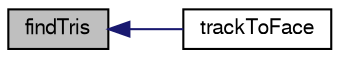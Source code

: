 digraph "findTris"
{
  bgcolor="transparent";
  edge [fontname="FreeSans",fontsize="10",labelfontname="FreeSans",labelfontsize="10"];
  node [fontname="FreeSans",fontsize="10",shape=record];
  rankdir="LR";
  Node908 [label="findTris",height=0.2,width=0.4,color="black", fillcolor="grey75", style="filled", fontcolor="black"];
  Node908 -> Node909 [dir="back",color="midnightblue",fontsize="10",style="solid",fontname="FreeSans"];
  Node909 [label="trackToFace",height=0.2,width=0.4,color="black",URL="$a23586.html#a843767f232f5b61884dcd757558591e0"];
}
